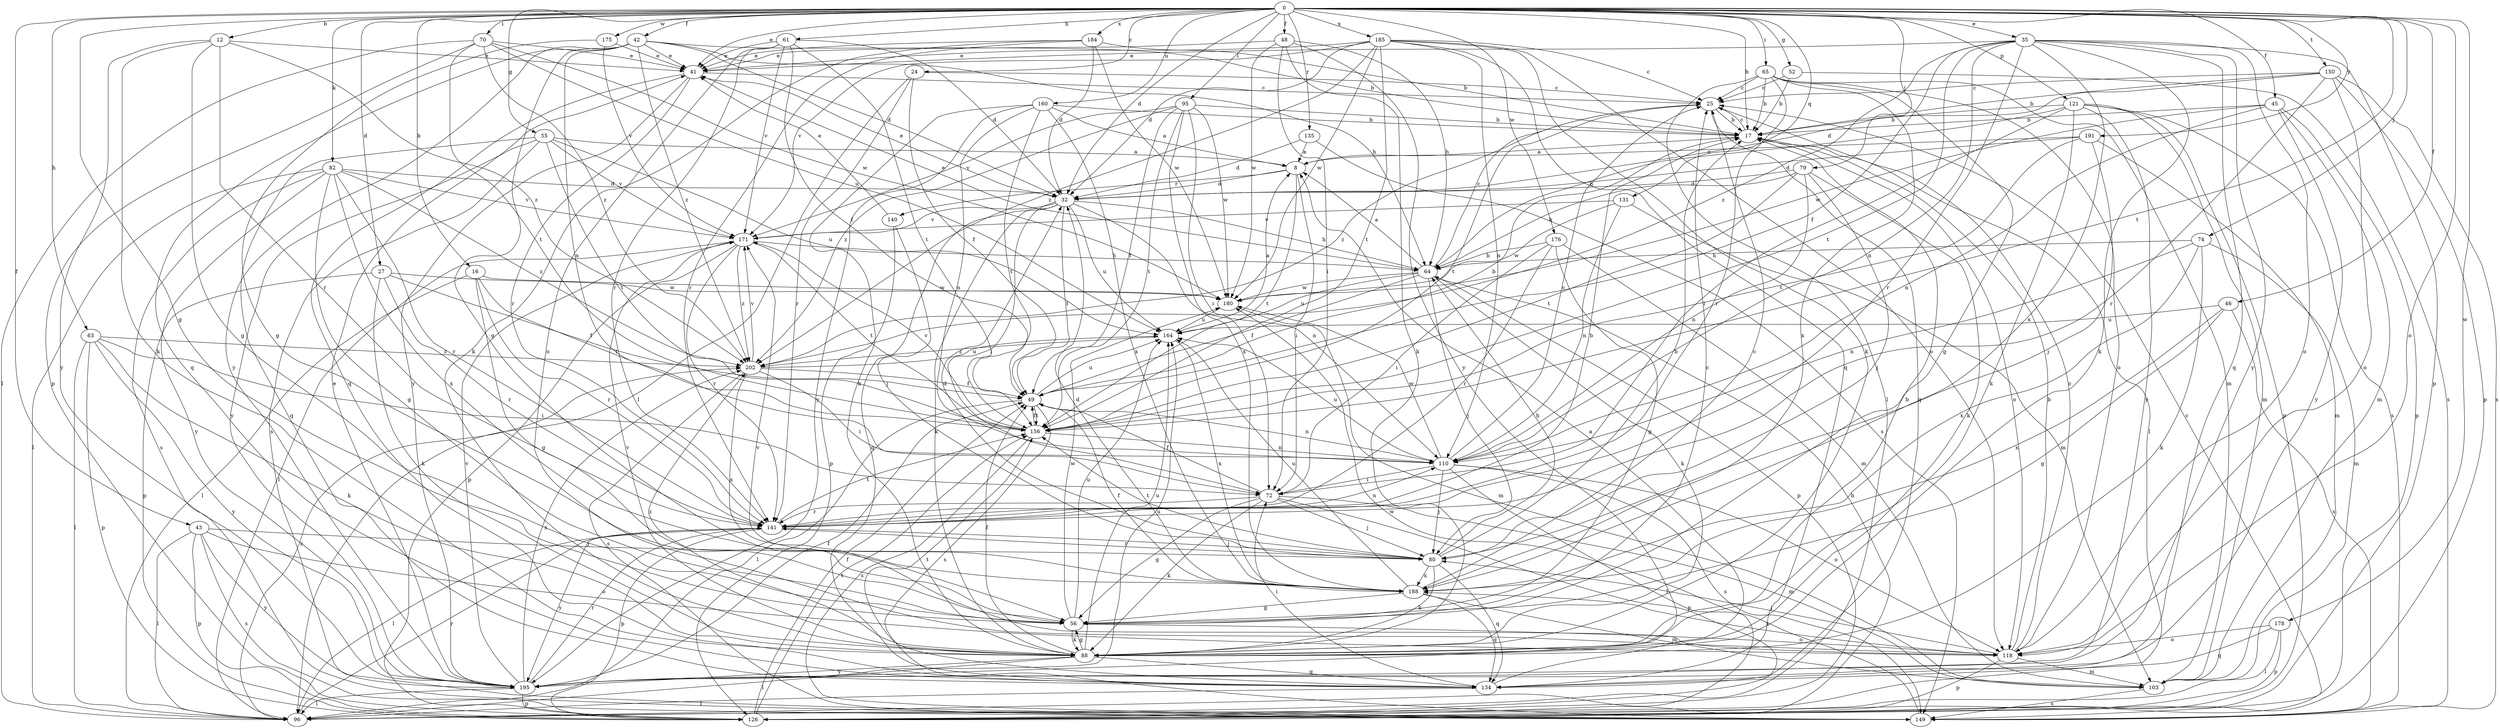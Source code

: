 strict digraph  {
0;
8;
12;
16;
17;
24;
25;
27;
32;
35;
41;
42;
43;
45;
46;
48;
49;
52;
55;
56;
61;
63;
64;
65;
70;
72;
74;
79;
80;
82;
88;
95;
96;
103;
110;
118;
121;
126;
131;
134;
135;
140;
141;
149;
150;
156;
160;
164;
171;
175;
176;
178;
180;
184;
185;
188;
191;
195;
202;
0 -> 12  [label=b];
0 -> 16  [label=b];
0 -> 17  [label=b];
0 -> 24  [label=c];
0 -> 27  [label=d];
0 -> 32  [label=d];
0 -> 35  [label=e];
0 -> 41  [label=e];
0 -> 42  [label=f];
0 -> 43  [label=f];
0 -> 45  [label=f];
0 -> 46  [label=f];
0 -> 48  [label=f];
0 -> 52  [label=g];
0 -> 55  [label=g];
0 -> 56  [label=g];
0 -> 61  [label=h];
0 -> 63  [label=h];
0 -> 65  [label=i];
0 -> 70  [label=i];
0 -> 74  [label=j];
0 -> 79  [label=j];
0 -> 82  [label=k];
0 -> 95  [label=l];
0 -> 118  [label=o];
0 -> 121  [label=p];
0 -> 131  [label=q];
0 -> 135  [label=r];
0 -> 150  [label=t];
0 -> 156  [label=t];
0 -> 160  [label=u];
0 -> 175  [label=w];
0 -> 176  [label=w];
0 -> 178  [label=w];
0 -> 184  [label=x];
0 -> 185  [label=x];
0 -> 191  [label=y];
8 -> 32  [label=d];
8 -> 72  [label=i];
8 -> 140  [label=r];
8 -> 156  [label=t];
12 -> 41  [label=e];
12 -> 56  [label=g];
12 -> 88  [label=k];
12 -> 141  [label=r];
12 -> 195  [label=y];
12 -> 202  [label=z];
16 -> 56  [label=g];
16 -> 96  [label=l];
16 -> 141  [label=r];
16 -> 156  [label=t];
16 -> 180  [label=w];
17 -> 8  [label=a];
17 -> 25  [label=c];
17 -> 96  [label=l];
17 -> 118  [label=o];
24 -> 25  [label=c];
24 -> 49  [label=f];
24 -> 96  [label=l];
24 -> 141  [label=r];
25 -> 17  [label=b];
25 -> 134  [label=q];
25 -> 156  [label=t];
25 -> 202  [label=z];
27 -> 49  [label=f];
27 -> 88  [label=k];
27 -> 126  [label=p];
27 -> 141  [label=r];
27 -> 180  [label=w];
32 -> 41  [label=e];
32 -> 49  [label=f];
32 -> 64  [label=h];
32 -> 72  [label=i];
32 -> 88  [label=k];
32 -> 110  [label=n];
32 -> 134  [label=q];
32 -> 164  [label=u];
32 -> 171  [label=v];
35 -> 41  [label=e];
35 -> 49  [label=f];
35 -> 88  [label=k];
35 -> 110  [label=n];
35 -> 118  [label=o];
35 -> 126  [label=p];
35 -> 134  [label=q];
35 -> 141  [label=r];
35 -> 156  [label=t];
35 -> 188  [label=x];
35 -> 195  [label=y];
35 -> 202  [label=z];
41 -> 25  [label=c];
41 -> 134  [label=q];
41 -> 141  [label=r];
41 -> 195  [label=y];
42 -> 17  [label=b];
42 -> 32  [label=d];
42 -> 41  [label=e];
42 -> 56  [label=g];
42 -> 64  [label=h];
42 -> 110  [label=n];
42 -> 134  [label=q];
42 -> 195  [label=y];
42 -> 202  [label=z];
43 -> 80  [label=j];
43 -> 96  [label=l];
43 -> 118  [label=o];
43 -> 126  [label=p];
43 -> 149  [label=s];
43 -> 195  [label=y];
45 -> 17  [label=b];
45 -> 103  [label=m];
45 -> 110  [label=n];
45 -> 126  [label=p];
45 -> 180  [label=w];
45 -> 195  [label=y];
46 -> 56  [label=g];
46 -> 149  [label=s];
46 -> 164  [label=u];
46 -> 188  [label=x];
48 -> 41  [label=e];
48 -> 64  [label=h];
48 -> 72  [label=i];
48 -> 88  [label=k];
48 -> 180  [label=w];
48 -> 195  [label=y];
49 -> 17  [label=b];
49 -> 96  [label=l];
49 -> 110  [label=n];
49 -> 149  [label=s];
49 -> 156  [label=t];
49 -> 164  [label=u];
52 -> 17  [label=b];
52 -> 25  [label=c];
52 -> 149  [label=s];
55 -> 8  [label=a];
55 -> 134  [label=q];
55 -> 149  [label=s];
55 -> 156  [label=t];
55 -> 164  [label=u];
55 -> 171  [label=v];
55 -> 195  [label=y];
56 -> 25  [label=c];
56 -> 88  [label=k];
56 -> 118  [label=o];
56 -> 164  [label=u];
56 -> 180  [label=w];
61 -> 32  [label=d];
61 -> 41  [label=e];
61 -> 49  [label=f];
61 -> 118  [label=o];
61 -> 141  [label=r];
61 -> 156  [label=t];
61 -> 171  [label=v];
63 -> 72  [label=i];
63 -> 88  [label=k];
63 -> 96  [label=l];
63 -> 126  [label=p];
63 -> 195  [label=y];
63 -> 202  [label=z];
64 -> 8  [label=a];
64 -> 25  [label=c];
64 -> 41  [label=e];
64 -> 49  [label=f];
64 -> 80  [label=j];
64 -> 88  [label=k];
64 -> 126  [label=p];
64 -> 164  [label=u];
64 -> 180  [label=w];
65 -> 17  [label=b];
65 -> 25  [label=c];
65 -> 56  [label=g];
65 -> 96  [label=l];
65 -> 103  [label=m];
65 -> 118  [label=o];
65 -> 141  [label=r];
65 -> 188  [label=x];
70 -> 41  [label=e];
70 -> 96  [label=l];
70 -> 126  [label=p];
70 -> 156  [label=t];
70 -> 164  [label=u];
70 -> 180  [label=w];
70 -> 202  [label=z];
72 -> 49  [label=f];
72 -> 56  [label=g];
72 -> 80  [label=j];
72 -> 88  [label=k];
72 -> 103  [label=m];
72 -> 126  [label=p];
72 -> 141  [label=r];
74 -> 64  [label=h];
74 -> 88  [label=k];
74 -> 103  [label=m];
74 -> 110  [label=n];
74 -> 188  [label=x];
79 -> 32  [label=d];
79 -> 64  [label=h];
79 -> 80  [label=j];
79 -> 88  [label=k];
79 -> 110  [label=n];
79 -> 156  [label=t];
80 -> 17  [label=b];
80 -> 32  [label=d];
80 -> 64  [label=h];
80 -> 88  [label=k];
80 -> 134  [label=q];
80 -> 141  [label=r];
80 -> 156  [label=t];
80 -> 188  [label=x];
82 -> 32  [label=d];
82 -> 56  [label=g];
82 -> 96  [label=l];
82 -> 141  [label=r];
82 -> 149  [label=s];
82 -> 171  [label=v];
82 -> 188  [label=x];
82 -> 195  [label=y];
82 -> 202  [label=z];
88 -> 17  [label=b];
88 -> 49  [label=f];
88 -> 56  [label=g];
88 -> 96  [label=l];
88 -> 134  [label=q];
88 -> 164  [label=u];
88 -> 171  [label=v];
88 -> 195  [label=y];
88 -> 202  [label=z];
95 -> 17  [label=b];
95 -> 49  [label=f];
95 -> 72  [label=i];
95 -> 156  [label=t];
95 -> 171  [label=v];
95 -> 180  [label=w];
95 -> 188  [label=x];
95 -> 202  [label=z];
96 -> 141  [label=r];
96 -> 202  [label=z];
103 -> 149  [label=s];
110 -> 25  [label=c];
110 -> 72  [label=i];
110 -> 80  [label=j];
110 -> 96  [label=l];
110 -> 118  [label=o];
110 -> 149  [label=s];
110 -> 164  [label=u];
110 -> 180  [label=w];
118 -> 17  [label=b];
118 -> 25  [label=c];
118 -> 80  [label=j];
118 -> 103  [label=m];
118 -> 126  [label=p];
118 -> 171  [label=v];
118 -> 188  [label=x];
121 -> 17  [label=b];
121 -> 64  [label=h];
121 -> 72  [label=i];
121 -> 88  [label=k];
121 -> 103  [label=m];
121 -> 126  [label=p];
121 -> 149  [label=s];
121 -> 195  [label=y];
126 -> 49  [label=f];
126 -> 64  [label=h];
126 -> 156  [label=t];
131 -> 103  [label=m];
131 -> 110  [label=n];
131 -> 171  [label=v];
131 -> 180  [label=w];
134 -> 8  [label=a];
134 -> 72  [label=i];
134 -> 96  [label=l];
134 -> 156  [label=t];
135 -> 8  [label=a];
135 -> 32  [label=d];
135 -> 149  [label=s];
140 -> 41  [label=e];
140 -> 80  [label=j];
140 -> 126  [label=p];
141 -> 17  [label=b];
141 -> 80  [label=j];
141 -> 96  [label=l];
141 -> 110  [label=n];
141 -> 126  [label=p];
141 -> 156  [label=t];
141 -> 195  [label=y];
149 -> 25  [label=c];
149 -> 180  [label=w];
150 -> 17  [label=b];
150 -> 25  [label=c];
150 -> 32  [label=d];
150 -> 118  [label=o];
150 -> 126  [label=p];
150 -> 141  [label=r];
150 -> 149  [label=s];
156 -> 49  [label=f];
156 -> 110  [label=n];
156 -> 149  [label=s];
156 -> 171  [label=v];
160 -> 8  [label=a];
160 -> 17  [label=b];
160 -> 88  [label=k];
160 -> 110  [label=n];
160 -> 156  [label=t];
160 -> 188  [label=x];
160 -> 195  [label=y];
164 -> 8  [label=a];
164 -> 188  [label=x];
164 -> 202  [label=z];
171 -> 64  [label=h];
171 -> 96  [label=l];
171 -> 126  [label=p];
171 -> 141  [label=r];
171 -> 156  [label=t];
171 -> 202  [label=z];
175 -> 41  [label=e];
175 -> 56  [label=g];
175 -> 171  [label=v];
176 -> 56  [label=g];
176 -> 64  [label=h];
176 -> 72  [label=i];
176 -> 103  [label=m];
176 -> 141  [label=r];
178 -> 96  [label=l];
178 -> 118  [label=o];
178 -> 126  [label=p];
178 -> 134  [label=q];
180 -> 103  [label=m];
180 -> 164  [label=u];
184 -> 17  [label=b];
184 -> 32  [label=d];
184 -> 41  [label=e];
184 -> 88  [label=k];
184 -> 141  [label=r];
184 -> 180  [label=w];
185 -> 25  [label=c];
185 -> 32  [label=d];
185 -> 41  [label=e];
185 -> 88  [label=k];
185 -> 110  [label=n];
185 -> 118  [label=o];
185 -> 134  [label=q];
185 -> 156  [label=t];
185 -> 171  [label=v];
185 -> 180  [label=w];
185 -> 202  [label=z];
188 -> 25  [label=c];
188 -> 32  [label=d];
188 -> 49  [label=f];
188 -> 56  [label=g];
188 -> 103  [label=m];
188 -> 134  [label=q];
188 -> 164  [label=u];
191 -> 8  [label=a];
191 -> 32  [label=d];
191 -> 80  [label=j];
191 -> 103  [label=m];
191 -> 156  [label=t];
195 -> 41  [label=e];
195 -> 49  [label=f];
195 -> 96  [label=l];
195 -> 126  [label=p];
195 -> 141  [label=r];
195 -> 164  [label=u];
195 -> 171  [label=v];
195 -> 202  [label=z];
202 -> 49  [label=f];
202 -> 72  [label=i];
202 -> 149  [label=s];
202 -> 164  [label=u];
202 -> 171  [label=v];
202 -> 188  [label=x];
}
